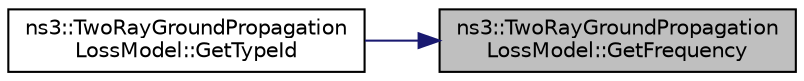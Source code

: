 digraph "ns3::TwoRayGroundPropagationLossModel::GetFrequency"
{
 // LATEX_PDF_SIZE
  edge [fontname="Helvetica",fontsize="10",labelfontname="Helvetica",labelfontsize="10"];
  node [fontname="Helvetica",fontsize="10",shape=record];
  rankdir="RL";
  Node1 [label="ns3::TwoRayGroundPropagation\lLossModel::GetFrequency",height=0.2,width=0.4,color="black", fillcolor="grey75", style="filled", fontcolor="black",tooltip=" "];
  Node1 -> Node2 [dir="back",color="midnightblue",fontsize="10",style="solid",fontname="Helvetica"];
  Node2 [label="ns3::TwoRayGroundPropagation\lLossModel::GetTypeId",height=0.2,width=0.4,color="black", fillcolor="white", style="filled",URL="$classns3_1_1_two_ray_ground_propagation_loss_model.html#a98c51bc6c59d4e7fc552cab3a7d40c99",tooltip="Get the type ID."];
}
